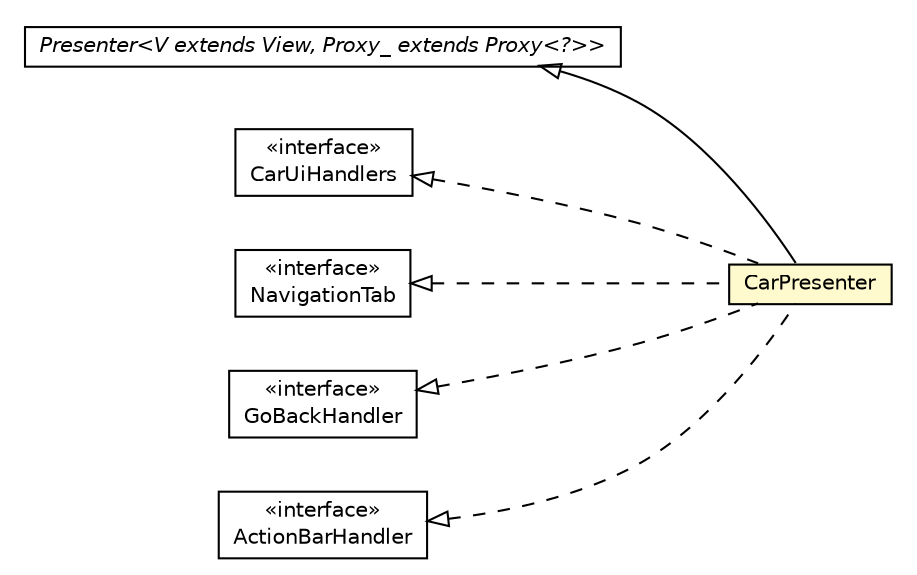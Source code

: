 #!/usr/local/bin/dot
#
# Class diagram 
# Generated by UMLGraph version R5_6-24-gf6e263 (http://www.umlgraph.org/)
#

digraph G {
	edge [fontname="Helvetica",fontsize=10,labelfontname="Helvetica",labelfontsize=10];
	node [fontname="Helvetica",fontsize=10,shape=plaintext];
	nodesep=0.25;
	ranksep=0.5;
	rankdir=LR;
	// com.gwtplatform.mvp.client.Presenter<V extends com.gwtplatform.mvp.client.View, Proxy_ extends com.gwtplatform.mvp.client.proxy.Proxy<?>>
	c111371 [label=<<table title="com.gwtplatform.mvp.client.Presenter" border="0" cellborder="1" cellspacing="0" cellpadding="2" port="p" href="../../../../../mvp/client/Presenter.html">
		<tr><td><table border="0" cellspacing="0" cellpadding="1">
<tr><td align="center" balign="center"><font face="Helvetica-Oblique"> Presenter&lt;V extends View, Proxy_ extends Proxy&lt;?&gt;&gt; </font></td></tr>
		</table></td></tr>
		</table>>, URL="../../../../../mvp/client/Presenter.html", fontname="Helvetica", fontcolor="black", fontsize=10.0];
	// com.gwtplatform.carstore.client.application.cars.car.CarUiHandlers
	c111609 [label=<<table title="com.gwtplatform.carstore.client.application.cars.car.CarUiHandlers" border="0" cellborder="1" cellspacing="0" cellpadding="2" port="p" href="./CarUiHandlers.html">
		<tr><td><table border="0" cellspacing="0" cellpadding="1">
<tr><td align="center" balign="center"> &#171;interface&#187; </td></tr>
<tr><td align="center" balign="center"> CarUiHandlers </td></tr>
		</table></td></tr>
		</table>>, URL="./CarUiHandlers.html", fontname="Helvetica", fontcolor="black", fontsize=10.0];
	// com.gwtplatform.carstore.client.application.cars.car.CarPresenter
	c111617 [label=<<table title="com.gwtplatform.carstore.client.application.cars.car.CarPresenter" border="0" cellborder="1" cellspacing="0" cellpadding="2" port="p" bgcolor="lemonChiffon" href="./CarPresenter.html">
		<tr><td><table border="0" cellspacing="0" cellpadding="1">
<tr><td align="center" balign="center"> CarPresenter </td></tr>
		</table></td></tr>
		</table>>, URL="./CarPresenter.html", fontname="Helvetica", fontcolor="black", fontsize=10.0];
	// com.gwtplatform.carstore.client.application.cars.car.navigation.NavigationTab
	c111628 [label=<<table title="com.gwtplatform.carstore.client.application.cars.car.navigation.NavigationTab" border="0" cellborder="1" cellspacing="0" cellpadding="2" port="p" href="./navigation/NavigationTab.html">
		<tr><td><table border="0" cellspacing="0" cellpadding="1">
<tr><td align="center" balign="center"> &#171;interface&#187; </td></tr>
<tr><td align="center" balign="center"> NavigationTab </td></tr>
		</table></td></tr>
		</table>>, URL="./navigation/NavigationTab.html", fontname="Helvetica", fontcolor="black", fontsize=10.0];
	// com.gwtplatform.carstore.client.application.event.GoBackEvent.GoBackHandler
	c111648 [label=<<table title="com.gwtplatform.carstore.client.application.event.GoBackEvent.GoBackHandler" border="0" cellborder="1" cellspacing="0" cellpadding="2" port="p" href="../../event/GoBackEvent.GoBackHandler.html">
		<tr><td><table border="0" cellspacing="0" cellpadding="1">
<tr><td align="center" balign="center"> &#171;interface&#187; </td></tr>
<tr><td align="center" balign="center"> GoBackHandler </td></tr>
		</table></td></tr>
		</table>>, URL="../../event/GoBackEvent.GoBackHandler.html", fontname="Helvetica", fontcolor="black", fontsize=10.0];
	// com.gwtplatform.carstore.client.application.event.ActionBarEvent.ActionBarHandler
	c111657 [label=<<table title="com.gwtplatform.carstore.client.application.event.ActionBarEvent.ActionBarHandler" border="0" cellborder="1" cellspacing="0" cellpadding="2" port="p" href="../../event/ActionBarEvent.ActionBarHandler.html">
		<tr><td><table border="0" cellspacing="0" cellpadding="1">
<tr><td align="center" balign="center"> &#171;interface&#187; </td></tr>
<tr><td align="center" balign="center"> ActionBarHandler </td></tr>
		</table></td></tr>
		</table>>, URL="../../event/ActionBarEvent.ActionBarHandler.html", fontname="Helvetica", fontcolor="black", fontsize=10.0];
	//com.gwtplatform.carstore.client.application.cars.car.CarPresenter extends com.gwtplatform.mvp.client.Presenter<com.gwtplatform.carstore.client.application.cars.car.CarPresenter.MyView, com.gwtplatform.carstore.client.application.cars.car.CarPresenter.MyProxy>
	c111371:p -> c111617:p [dir=back,arrowtail=empty];
	//com.gwtplatform.carstore.client.application.cars.car.CarPresenter implements com.gwtplatform.carstore.client.application.cars.car.CarUiHandlers
	c111609:p -> c111617:p [dir=back,arrowtail=empty,style=dashed];
	//com.gwtplatform.carstore.client.application.cars.car.CarPresenter implements com.gwtplatform.carstore.client.application.cars.car.navigation.NavigationTab
	c111628:p -> c111617:p [dir=back,arrowtail=empty,style=dashed];
	//com.gwtplatform.carstore.client.application.cars.car.CarPresenter implements com.gwtplatform.carstore.client.application.event.GoBackEvent.GoBackHandler
	c111648:p -> c111617:p [dir=back,arrowtail=empty,style=dashed];
	//com.gwtplatform.carstore.client.application.cars.car.CarPresenter implements com.gwtplatform.carstore.client.application.event.ActionBarEvent.ActionBarHandler
	c111657:p -> c111617:p [dir=back,arrowtail=empty,style=dashed];
}

